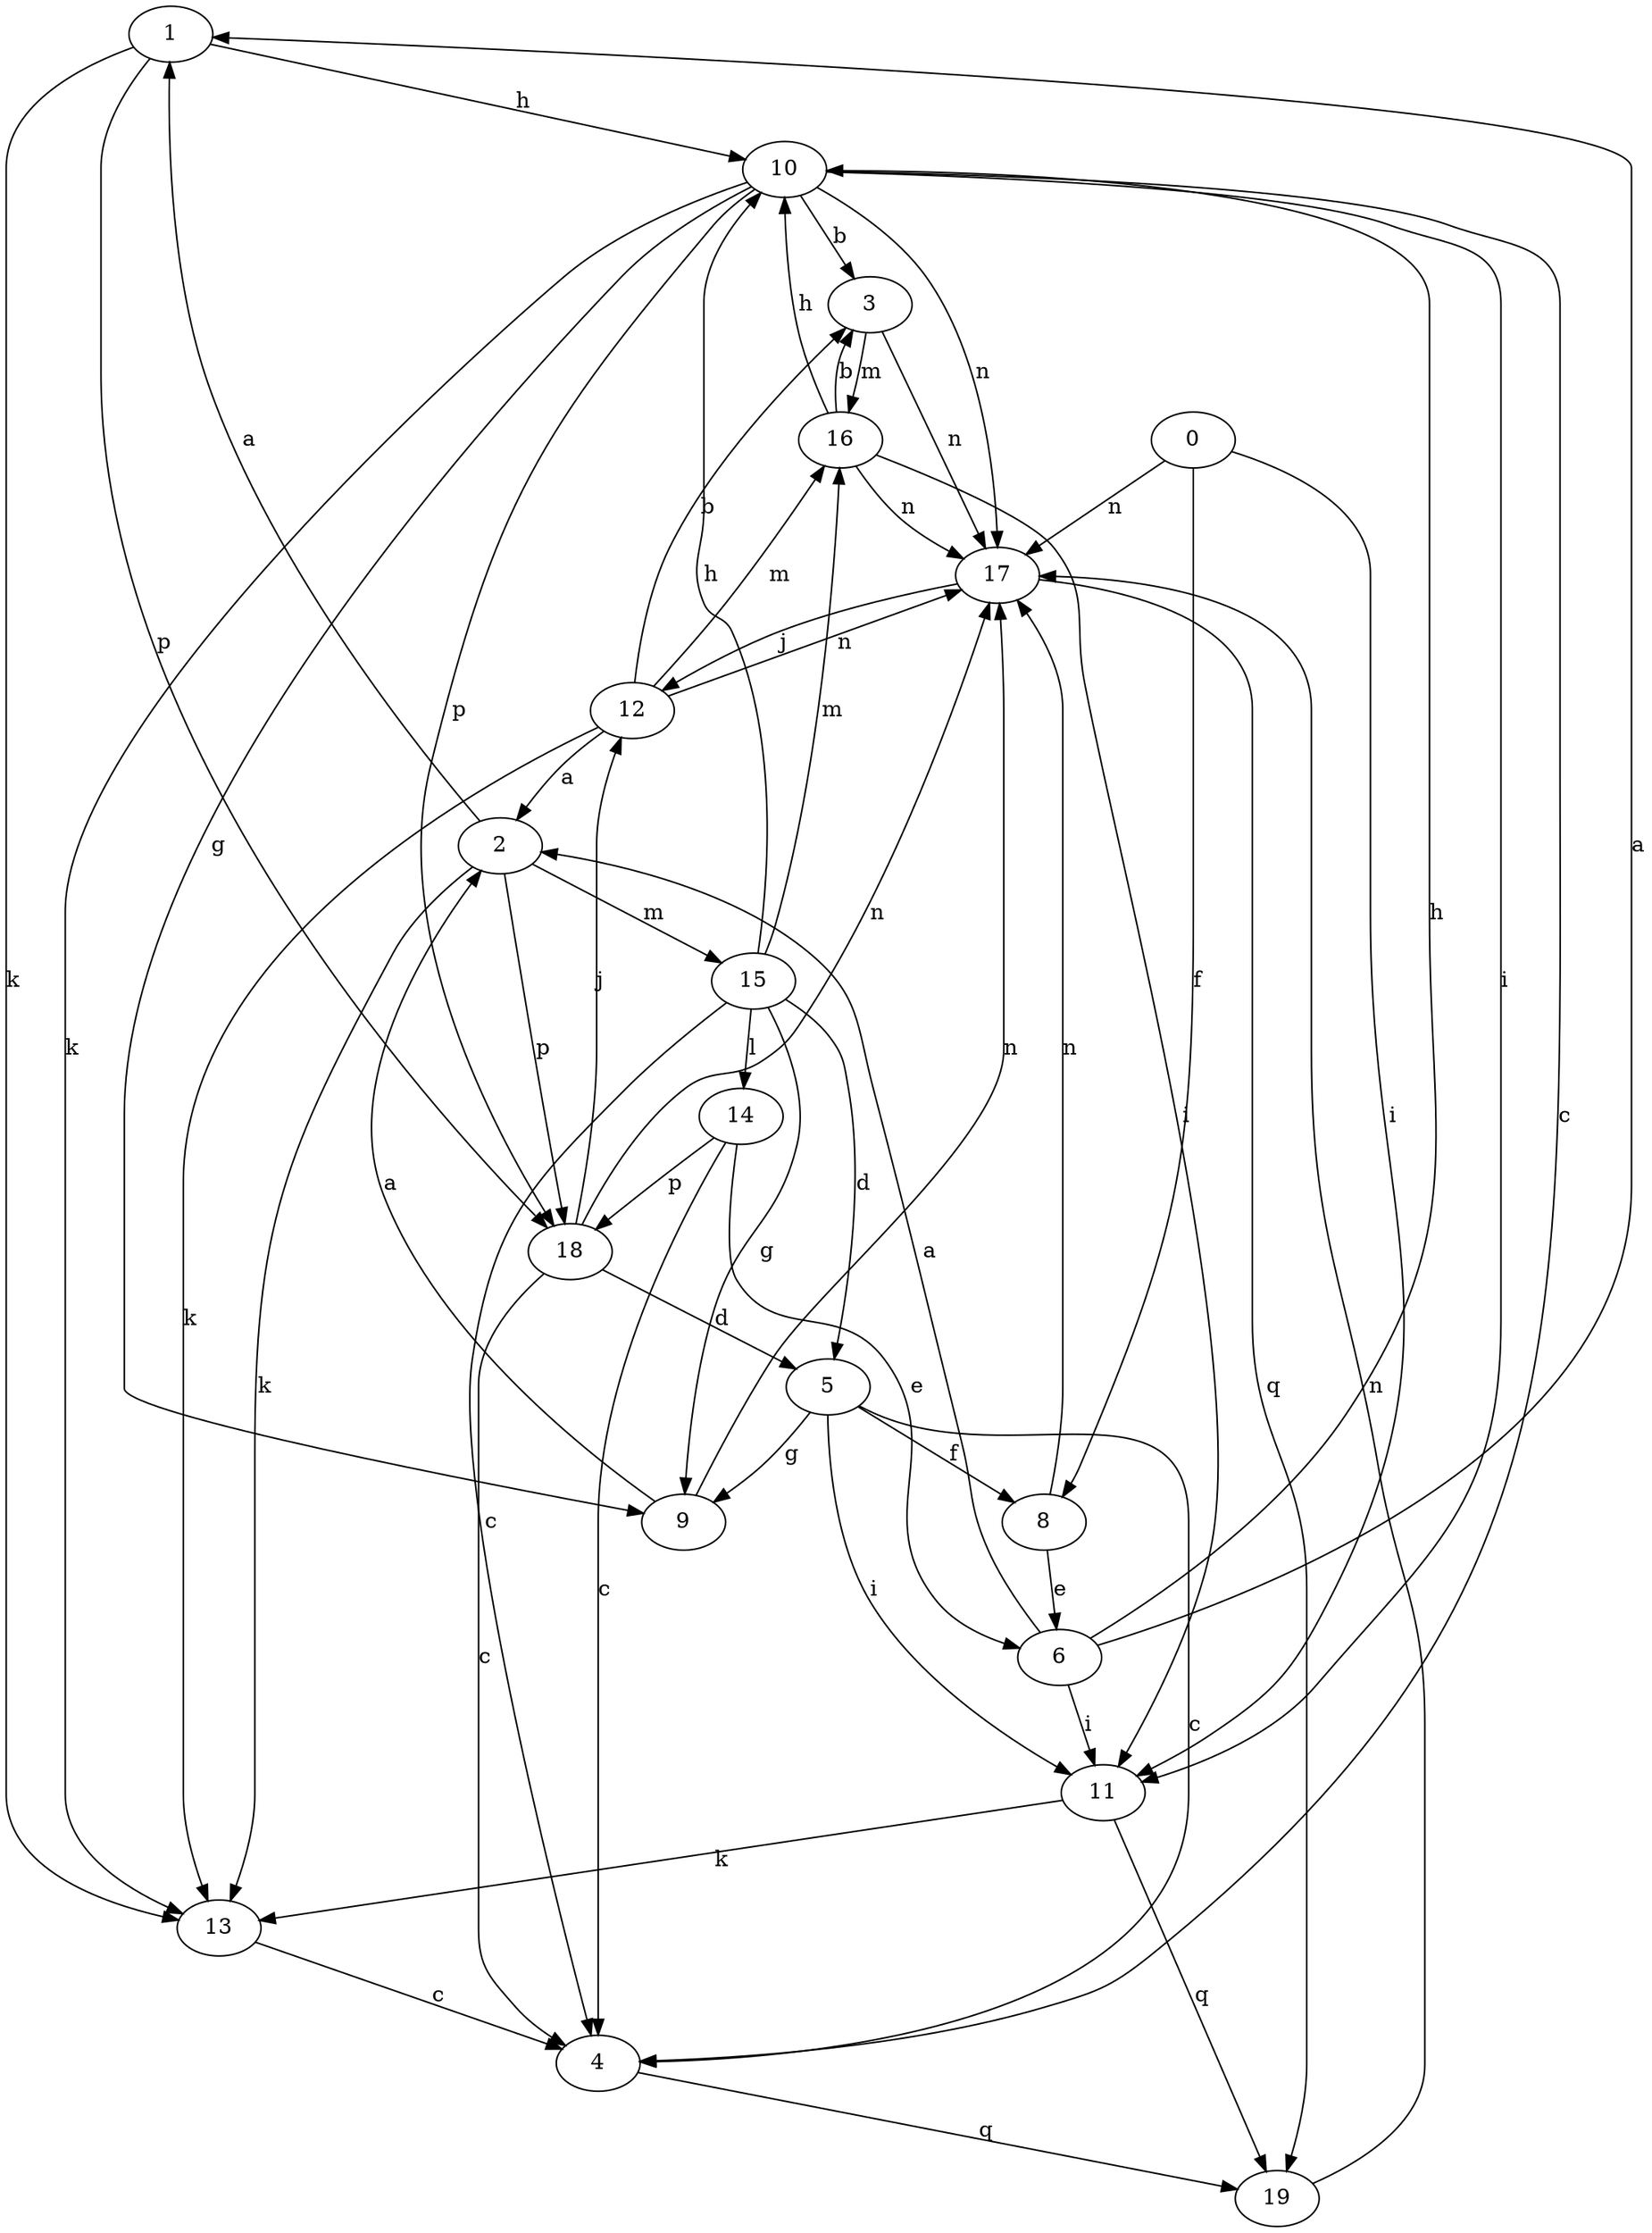 strict digraph  {
1;
2;
3;
4;
5;
6;
0;
8;
9;
10;
11;
12;
13;
14;
15;
16;
17;
18;
19;
1 -> 10  [label=h];
1 -> 13  [label=k];
1 -> 18  [label=p];
2 -> 1  [label=a];
2 -> 13  [label=k];
2 -> 15  [label=m];
2 -> 18  [label=p];
3 -> 16  [label=m];
3 -> 17  [label=n];
4 -> 19  [label=q];
5 -> 4  [label=c];
5 -> 8  [label=f];
5 -> 9  [label=g];
5 -> 11  [label=i];
6 -> 1  [label=a];
6 -> 2  [label=a];
6 -> 10  [label=h];
6 -> 11  [label=i];
0 -> 8  [label=f];
0 -> 11  [label=i];
0 -> 17  [label=n];
8 -> 6  [label=e];
8 -> 17  [label=n];
9 -> 2  [label=a];
9 -> 17  [label=n];
10 -> 3  [label=b];
10 -> 4  [label=c];
10 -> 9  [label=g];
10 -> 11  [label=i];
10 -> 13  [label=k];
10 -> 17  [label=n];
10 -> 18  [label=p];
11 -> 13  [label=k];
11 -> 19  [label=q];
12 -> 2  [label=a];
12 -> 3  [label=b];
12 -> 13  [label=k];
12 -> 16  [label=m];
12 -> 17  [label=n];
13 -> 4  [label=c];
14 -> 4  [label=c];
14 -> 6  [label=e];
14 -> 18  [label=p];
15 -> 4  [label=c];
15 -> 5  [label=d];
15 -> 9  [label=g];
15 -> 10  [label=h];
15 -> 14  [label=l];
15 -> 16  [label=m];
16 -> 3  [label=b];
16 -> 10  [label=h];
16 -> 11  [label=i];
16 -> 17  [label=n];
17 -> 12  [label=j];
17 -> 19  [label=q];
18 -> 4  [label=c];
18 -> 5  [label=d];
18 -> 12  [label=j];
18 -> 17  [label=n];
19 -> 17  [label=n];
}
